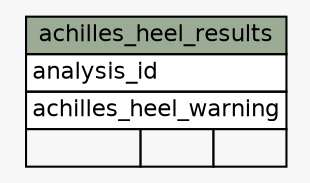 // dot 2.38.0 on Linux 3.16.0-38-generic
// SchemaSpy rev 590
digraph "achilles_heel_results" {
  graph [
    rankdir="RL"
    bgcolor="#f7f7f7"
    nodesep="0.18"
    ranksep="0.46"
    fontname="Helvetica"
    fontsize="11"
  ];
  node [
    fontname="Helvetica"
    fontsize="11"
    shape="plaintext"
  ];
  edge [
    arrowsize="0.8"
  ];
  "achilles_heel_results" [
    label=<
    <TABLE BORDER="0" CELLBORDER="1" CELLSPACING="0" BGCOLOR="#ffffff">
      <TR><TD COLSPAN="3" BGCOLOR="#9bab96" ALIGN="CENTER">achilles_heel_results</TD></TR>
      <TR><TD PORT="analysis_id" COLSPAN="3" ALIGN="LEFT">analysis_id</TD></TR>
      <TR><TD PORT="achilles_heel_warning" COLSPAN="3" ALIGN="LEFT">achilles_heel_warning</TD></TR>
      <TR><TD ALIGN="LEFT" BGCOLOR="#f7f7f7">  </TD><TD ALIGN="RIGHT" BGCOLOR="#f7f7f7">  </TD><TD ALIGN="RIGHT" BGCOLOR="#f7f7f7">  </TD></TR>
    </TABLE>>
    URL="tables/achilles_heel_results.html"
    tooltip="achilles_heel_results"
  ];
}
